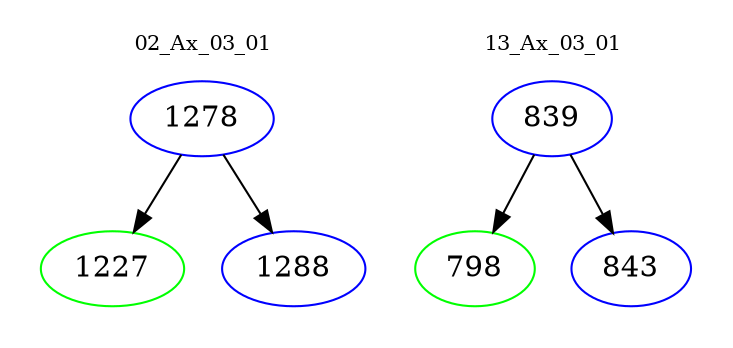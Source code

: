 digraph{
subgraph cluster_0 {
color = white
label = "02_Ax_03_01";
fontsize=10;
T0_1278 [label="1278", color="blue"]
T0_1278 -> T0_1227 [color="black"]
T0_1227 [label="1227", color="green"]
T0_1278 -> T0_1288 [color="black"]
T0_1288 [label="1288", color="blue"]
}
subgraph cluster_1 {
color = white
label = "13_Ax_03_01";
fontsize=10;
T1_839 [label="839", color="blue"]
T1_839 -> T1_798 [color="black"]
T1_798 [label="798", color="green"]
T1_839 -> T1_843 [color="black"]
T1_843 [label="843", color="blue"]
}
}
